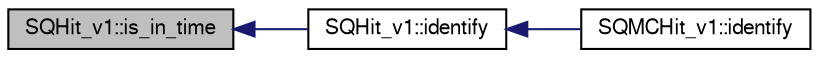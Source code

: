 digraph "SQHit_v1::is_in_time"
{
  bgcolor="transparent";
  edge [fontname="FreeSans",fontsize="10",labelfontname="FreeSans",labelfontsize="10"];
  node [fontname="FreeSans",fontsize="10",shape=record];
  rankdir="LR";
  Node1 [label="SQHit_v1::is_in_time",height=0.2,width=0.4,color="black", fillcolor="grey75", style="filled" fontcolor="black"];
  Node1 -> Node2 [dir="back",color="midnightblue",fontsize="10",style="solid",fontname="FreeSans"];
  Node2 [label="SQHit_v1::identify",height=0.2,width=0.4,color="black",URL="$d3/d2e/classSQHit__v1.html#a22b68ce415d3e14415149dc7552a01f4"];
  Node2 -> Node3 [dir="back",color="midnightblue",fontsize="10",style="solid",fontname="FreeSans"];
  Node3 [label="SQMCHit_v1::identify",height=0.2,width=0.4,color="black",URL="$d1/d5f/classSQMCHit__v1.html#a577091729db8c25200fe24a502dd311d"];
}
